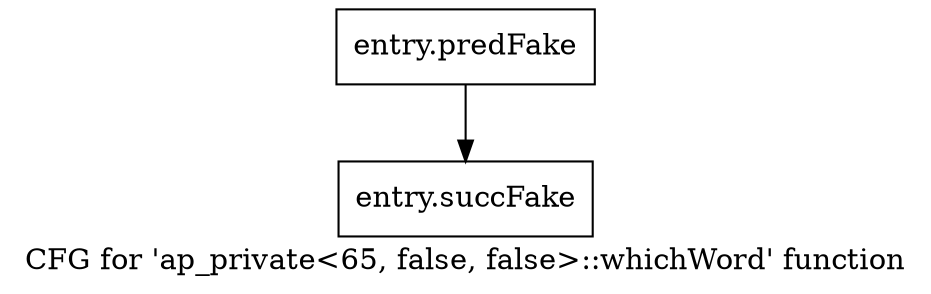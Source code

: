digraph "CFG for 'ap_private\<65, false, false\>::whichWord' function" {
	label="CFG for 'ap_private\<65, false, false\>::whichWord' function";

	Node0x3bbb3d0 [shape=record,filename="",linenumber="",label="{entry.predFake}"];
	Node0x3bbb3d0 -> Node0x3ebc5d0[ callList="" memoryops="" filename="/tools/Xilinx/Vitis_HLS/2022.1/include/etc/ap_private.h" execusionnum="0"];
	Node0x3ebc5d0 [shape=record,filename="/tools/Xilinx/Vitis_HLS/2022.1/include/etc/ap_private.h",linenumber="3589",label="{entry.succFake}"];
}
